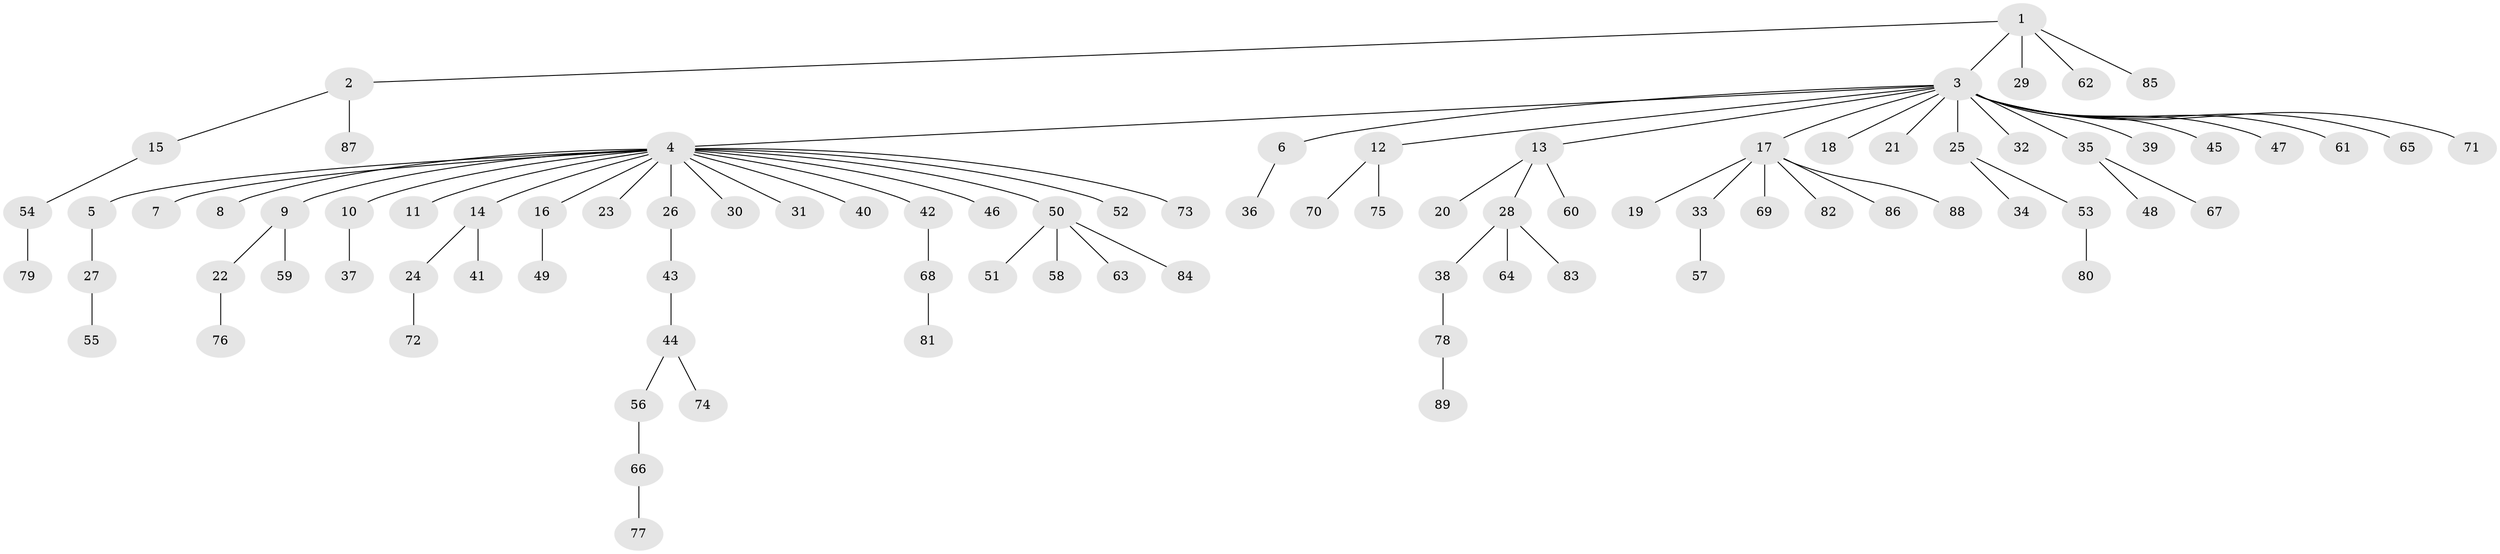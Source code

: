 // coarse degree distribution, {4: 0.046153846153846156, 3: 0.07692307692307693, 16: 0.015384615384615385, 18: 0.015384615384615385, 2: 0.1076923076923077, 1: 0.7230769230769231, 6: 0.015384615384615385}
// Generated by graph-tools (version 1.1) at 2025/52/02/27/25 19:52:00]
// undirected, 89 vertices, 88 edges
graph export_dot {
graph [start="1"]
  node [color=gray90,style=filled];
  1;
  2;
  3;
  4;
  5;
  6;
  7;
  8;
  9;
  10;
  11;
  12;
  13;
  14;
  15;
  16;
  17;
  18;
  19;
  20;
  21;
  22;
  23;
  24;
  25;
  26;
  27;
  28;
  29;
  30;
  31;
  32;
  33;
  34;
  35;
  36;
  37;
  38;
  39;
  40;
  41;
  42;
  43;
  44;
  45;
  46;
  47;
  48;
  49;
  50;
  51;
  52;
  53;
  54;
  55;
  56;
  57;
  58;
  59;
  60;
  61;
  62;
  63;
  64;
  65;
  66;
  67;
  68;
  69;
  70;
  71;
  72;
  73;
  74;
  75;
  76;
  77;
  78;
  79;
  80;
  81;
  82;
  83;
  84;
  85;
  86;
  87;
  88;
  89;
  1 -- 2;
  1 -- 3;
  1 -- 29;
  1 -- 62;
  1 -- 85;
  2 -- 15;
  2 -- 87;
  3 -- 4;
  3 -- 6;
  3 -- 12;
  3 -- 13;
  3 -- 17;
  3 -- 18;
  3 -- 21;
  3 -- 25;
  3 -- 32;
  3 -- 35;
  3 -- 39;
  3 -- 45;
  3 -- 47;
  3 -- 61;
  3 -- 65;
  3 -- 71;
  4 -- 5;
  4 -- 7;
  4 -- 8;
  4 -- 9;
  4 -- 10;
  4 -- 11;
  4 -- 14;
  4 -- 16;
  4 -- 23;
  4 -- 26;
  4 -- 30;
  4 -- 31;
  4 -- 40;
  4 -- 42;
  4 -- 46;
  4 -- 50;
  4 -- 52;
  4 -- 73;
  5 -- 27;
  6 -- 36;
  9 -- 22;
  9 -- 59;
  10 -- 37;
  12 -- 70;
  12 -- 75;
  13 -- 20;
  13 -- 28;
  13 -- 60;
  14 -- 24;
  14 -- 41;
  15 -- 54;
  16 -- 49;
  17 -- 19;
  17 -- 33;
  17 -- 69;
  17 -- 82;
  17 -- 86;
  17 -- 88;
  22 -- 76;
  24 -- 72;
  25 -- 34;
  25 -- 53;
  26 -- 43;
  27 -- 55;
  28 -- 38;
  28 -- 64;
  28 -- 83;
  33 -- 57;
  35 -- 48;
  35 -- 67;
  38 -- 78;
  42 -- 68;
  43 -- 44;
  44 -- 56;
  44 -- 74;
  50 -- 51;
  50 -- 58;
  50 -- 63;
  50 -- 84;
  53 -- 80;
  54 -- 79;
  56 -- 66;
  66 -- 77;
  68 -- 81;
  78 -- 89;
}
